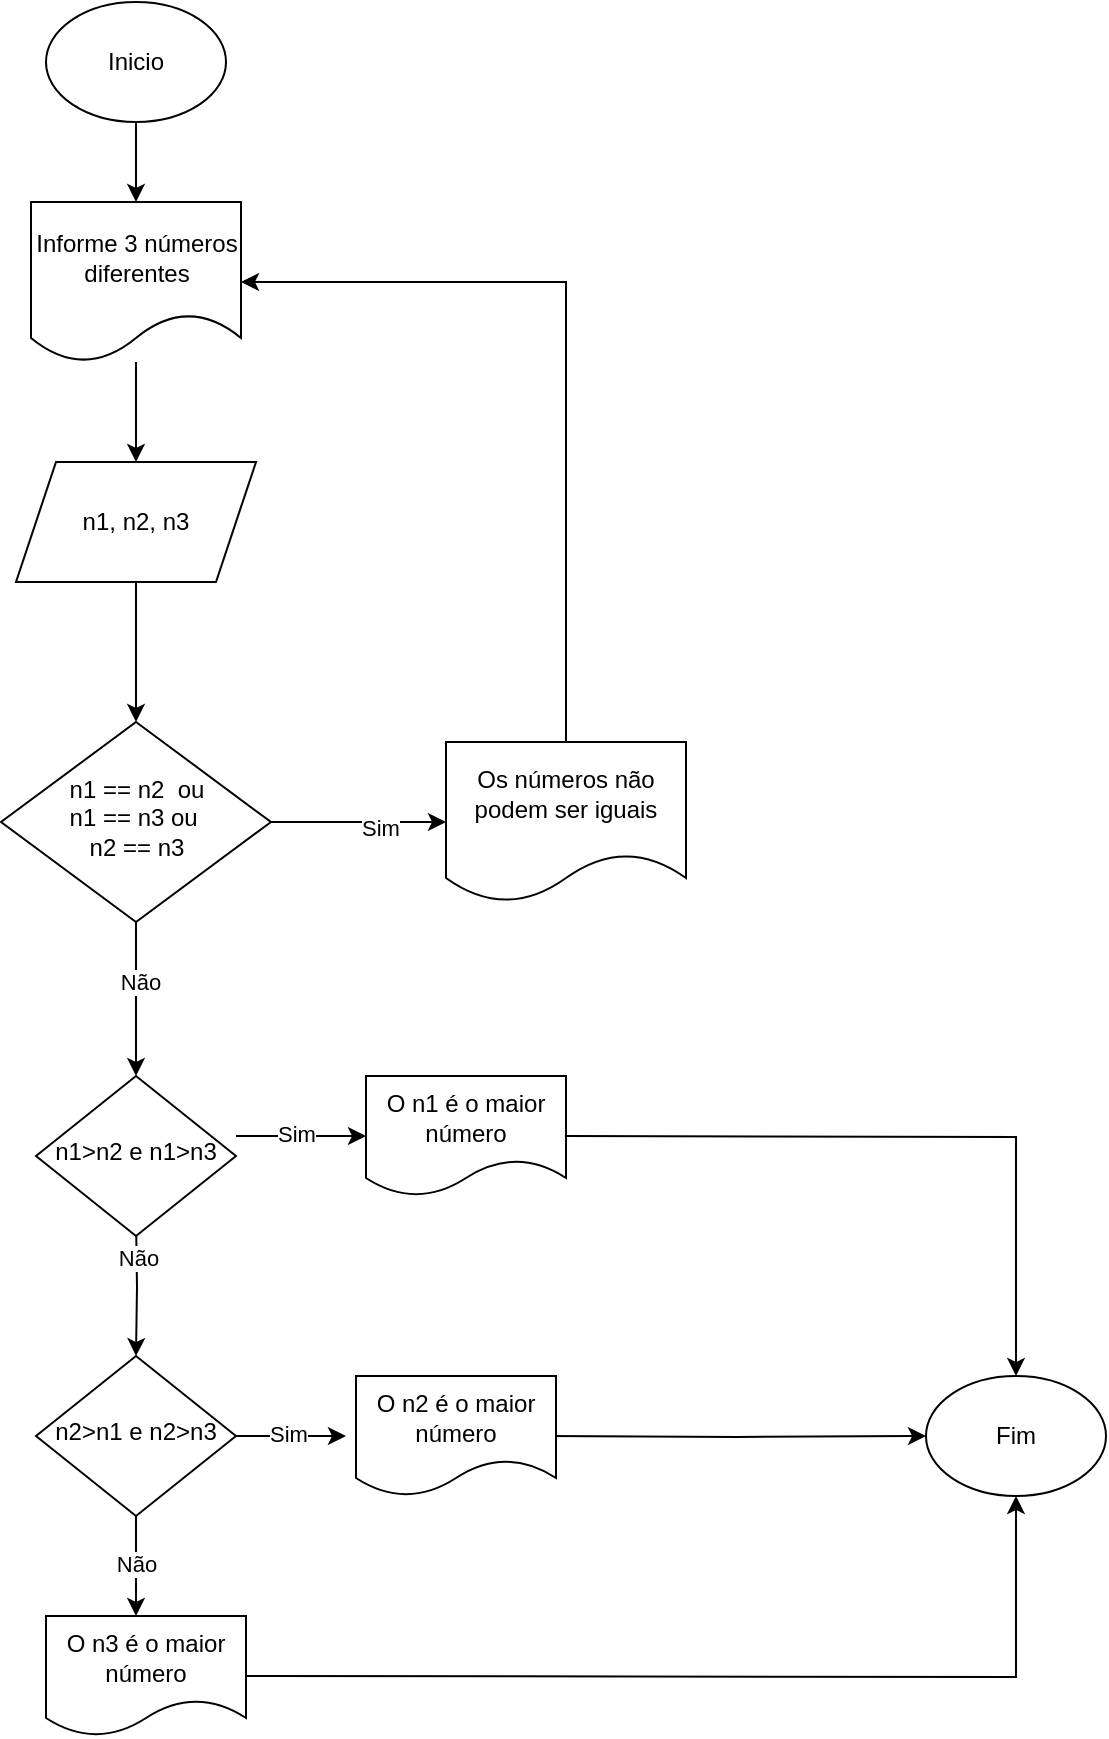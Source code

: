 <mxfile version="21.6.8" type="github">
  <diagram id="C5RBs43oDa-KdzZeNtuy" name="Page-1">
    <mxGraphModel dx="1398" dy="808" grid="1" gridSize="10" guides="1" tooltips="1" connect="1" arrows="1" fold="1" page="1" pageScale="1" pageWidth="827" pageHeight="1169" math="0" shadow="0">
      <root>
        <mxCell id="WIyWlLk6GJQsqaUBKTNV-0" />
        <mxCell id="WIyWlLk6GJQsqaUBKTNV-1" parent="WIyWlLk6GJQsqaUBKTNV-0" />
        <mxCell id="OdCEJefWjtIB7EQgrjxX-5" value="" style="edgeStyle=orthogonalEdgeStyle;rounded=0;orthogonalLoop=1;jettySize=auto;html=1;" parent="WIyWlLk6GJQsqaUBKTNV-1" target="WIyWlLk6GJQsqaUBKTNV-10" edge="1">
          <mxGeometry relative="1" as="geometry">
            <mxPoint x="225" y="677" as="sourcePoint" />
          </mxGeometry>
        </mxCell>
        <mxCell id="OdCEJefWjtIB7EQgrjxX-6" value="Não" style="edgeLabel;html=1;align=center;verticalAlign=middle;resizable=0;points=[];" parent="OdCEJefWjtIB7EQgrjxX-5" vertex="1" connectable="0">
          <mxGeometry x="-0.424" relative="1" as="geometry">
            <mxPoint as="offset" />
          </mxGeometry>
        </mxCell>
        <mxCell id="OdCEJefWjtIB7EQgrjxX-10" value="" style="edgeStyle=orthogonalEdgeStyle;rounded=0;orthogonalLoop=1;jettySize=auto;html=1;" parent="WIyWlLk6GJQsqaUBKTNV-1" edge="1">
          <mxGeometry relative="1" as="geometry">
            <mxPoint x="340" y="637" as="targetPoint" />
            <mxPoint x="275.0" y="637" as="sourcePoint" />
          </mxGeometry>
        </mxCell>
        <mxCell id="OdCEJefWjtIB7EQgrjxX-11" value="Sim" style="edgeLabel;html=1;align=center;verticalAlign=middle;resizable=0;points=[];" parent="OdCEJefWjtIB7EQgrjxX-10" vertex="1" connectable="0">
          <mxGeometry x="-0.072" y="1" relative="1" as="geometry">
            <mxPoint as="offset" />
          </mxGeometry>
        </mxCell>
        <mxCell id="WIyWlLk6GJQsqaUBKTNV-6" value="n1&amp;gt;n2 e n1&amp;gt;n3" style="rhombus;whiteSpace=wrap;html=1;shadow=0;fontFamily=Helvetica;fontSize=12;align=center;strokeWidth=1;spacing=6;spacingTop=-4;" parent="WIyWlLk6GJQsqaUBKTNV-1" vertex="1">
          <mxGeometry x="175" y="607" width="100" height="80" as="geometry" />
        </mxCell>
        <mxCell id="OdCEJefWjtIB7EQgrjxX-13" value="" style="edgeStyle=orthogonalEdgeStyle;rounded=0;orthogonalLoop=1;jettySize=auto;html=1;" parent="WIyWlLk6GJQsqaUBKTNV-1" source="WIyWlLk6GJQsqaUBKTNV-10" edge="1">
          <mxGeometry relative="1" as="geometry">
            <mxPoint x="330" y="787" as="targetPoint" />
          </mxGeometry>
        </mxCell>
        <mxCell id="OdCEJefWjtIB7EQgrjxX-21" value="Sim" style="edgeLabel;html=1;align=center;verticalAlign=middle;resizable=0;points=[];" parent="OdCEJefWjtIB7EQgrjxX-13" vertex="1" connectable="0">
          <mxGeometry x="-0.085" y="1" relative="1" as="geometry">
            <mxPoint as="offset" />
          </mxGeometry>
        </mxCell>
        <mxCell id="OdCEJefWjtIB7EQgrjxX-20" value="" style="edgeStyle=orthogonalEdgeStyle;rounded=0;orthogonalLoop=1;jettySize=auto;html=1;" parent="WIyWlLk6GJQsqaUBKTNV-1" source="WIyWlLk6GJQsqaUBKTNV-10" edge="1">
          <mxGeometry relative="1" as="geometry">
            <mxPoint x="225.0" y="877" as="targetPoint" />
          </mxGeometry>
        </mxCell>
        <mxCell id="OdCEJefWjtIB7EQgrjxX-22" value="Não" style="edgeLabel;html=1;align=center;verticalAlign=middle;resizable=0;points=[];" parent="OdCEJefWjtIB7EQgrjxX-20" vertex="1" connectable="0">
          <mxGeometry x="-0.06" relative="1" as="geometry">
            <mxPoint as="offset" />
          </mxGeometry>
        </mxCell>
        <mxCell id="WIyWlLk6GJQsqaUBKTNV-10" value="n2&amp;gt;n1 e n2&amp;gt;n3" style="rhombus;whiteSpace=wrap;html=1;shadow=0;fontFamily=Helvetica;fontSize=12;align=center;strokeWidth=1;spacing=6;spacingTop=-4;" parent="WIyWlLk6GJQsqaUBKTNV-1" vertex="1">
          <mxGeometry x="175" y="747" width="100" height="80" as="geometry" />
        </mxCell>
        <mxCell id="eAP-sdiaM-zoZg_Ex3EL-11" value="" style="edgeStyle=orthogonalEdgeStyle;rounded=0;orthogonalLoop=1;jettySize=auto;html=1;" edge="1" parent="WIyWlLk6GJQsqaUBKTNV-1" source="OdCEJefWjtIB7EQgrjxX-0" target="eAP-sdiaM-zoZg_Ex3EL-0">
          <mxGeometry relative="1" as="geometry" />
        </mxCell>
        <mxCell id="OdCEJefWjtIB7EQgrjxX-0" value="Inicio" style="ellipse;whiteSpace=wrap;html=1;" parent="WIyWlLk6GJQsqaUBKTNV-1" vertex="1">
          <mxGeometry x="180" y="70" width="90" height="60" as="geometry" />
        </mxCell>
        <mxCell id="eAP-sdiaM-zoZg_Ex3EL-4" value="" style="edgeStyle=orthogonalEdgeStyle;rounded=0;orthogonalLoop=1;jettySize=auto;html=1;" edge="1" parent="WIyWlLk6GJQsqaUBKTNV-1" source="OdCEJefWjtIB7EQgrjxX-1" target="eAP-sdiaM-zoZg_Ex3EL-3">
          <mxGeometry relative="1" as="geometry" />
        </mxCell>
        <mxCell id="OdCEJefWjtIB7EQgrjxX-1" value="n1, n2, n3" style="shape=parallelogram;perimeter=parallelogramPerimeter;whiteSpace=wrap;html=1;fixedSize=1;" parent="WIyWlLk6GJQsqaUBKTNV-1" vertex="1">
          <mxGeometry x="165" y="300" width="120" height="60" as="geometry" />
        </mxCell>
        <mxCell id="OdCEJefWjtIB7EQgrjxX-25" value="" style="edgeStyle=orthogonalEdgeStyle;rounded=0;orthogonalLoop=1;jettySize=auto;html=1;entryX=0.5;entryY=0;entryDx=0;entryDy=0;" parent="WIyWlLk6GJQsqaUBKTNV-1" target="OdCEJefWjtIB7EQgrjxX-19" edge="1">
          <mxGeometry relative="1" as="geometry">
            <mxPoint x="440" y="637" as="sourcePoint" />
            <mxPoint x="510" y="637" as="targetPoint" />
          </mxGeometry>
        </mxCell>
        <mxCell id="OdCEJefWjtIB7EQgrjxX-24" value="" style="edgeStyle=orthogonalEdgeStyle;rounded=0;orthogonalLoop=1;jettySize=auto;html=1;entryX=0;entryY=0.5;entryDx=0;entryDy=0;" parent="WIyWlLk6GJQsqaUBKTNV-1" target="OdCEJefWjtIB7EQgrjxX-19" edge="1">
          <mxGeometry relative="1" as="geometry">
            <mxPoint x="430" y="787" as="sourcePoint" />
            <mxPoint x="510" y="787" as="targetPoint" />
          </mxGeometry>
        </mxCell>
        <mxCell id="OdCEJefWjtIB7EQgrjxX-23" value="" style="edgeStyle=orthogonalEdgeStyle;rounded=0;orthogonalLoop=1;jettySize=auto;html=1;" parent="WIyWlLk6GJQsqaUBKTNV-1" target="OdCEJefWjtIB7EQgrjxX-19" edge="1">
          <mxGeometry relative="1" as="geometry">
            <mxPoint x="275.0" y="907" as="sourcePoint" />
          </mxGeometry>
        </mxCell>
        <mxCell id="OdCEJefWjtIB7EQgrjxX-19" value="Fim" style="ellipse;whiteSpace=wrap;html=1;" parent="WIyWlLk6GJQsqaUBKTNV-1" vertex="1">
          <mxGeometry x="620" y="757" width="90" height="60" as="geometry" />
        </mxCell>
        <mxCell id="OdCEJefWjtIB7EQgrjxX-26" value="O n1 é o maior número" style="shape=document;whiteSpace=wrap;html=1;boundedLbl=1;" parent="WIyWlLk6GJQsqaUBKTNV-1" vertex="1">
          <mxGeometry x="340" y="607" width="100" height="60" as="geometry" />
        </mxCell>
        <mxCell id="OdCEJefWjtIB7EQgrjxX-27" value="O n2 é o maior número" style="shape=document;whiteSpace=wrap;html=1;boundedLbl=1;" parent="WIyWlLk6GJQsqaUBKTNV-1" vertex="1">
          <mxGeometry x="335" y="757" width="100" height="60" as="geometry" />
        </mxCell>
        <mxCell id="OdCEJefWjtIB7EQgrjxX-28" value="O n3 é o maior número" style="shape=document;whiteSpace=wrap;html=1;boundedLbl=1;" parent="WIyWlLk6GJQsqaUBKTNV-1" vertex="1">
          <mxGeometry x="180" y="877" width="100" height="60" as="geometry" />
        </mxCell>
        <mxCell id="eAP-sdiaM-zoZg_Ex3EL-1" value="" style="edgeStyle=orthogonalEdgeStyle;rounded=0;orthogonalLoop=1;jettySize=auto;html=1;" edge="1" parent="WIyWlLk6GJQsqaUBKTNV-1" source="eAP-sdiaM-zoZg_Ex3EL-0" target="OdCEJefWjtIB7EQgrjxX-1">
          <mxGeometry relative="1" as="geometry" />
        </mxCell>
        <mxCell id="eAP-sdiaM-zoZg_Ex3EL-0" value="Informe 3 números diferentes" style="shape=document;whiteSpace=wrap;html=1;boundedLbl=1;" vertex="1" parent="WIyWlLk6GJQsqaUBKTNV-1">
          <mxGeometry x="172.5" y="170" width="105" height="80" as="geometry" />
        </mxCell>
        <mxCell id="eAP-sdiaM-zoZg_Ex3EL-6" value="" style="edgeStyle=orthogonalEdgeStyle;rounded=0;orthogonalLoop=1;jettySize=auto;html=1;" edge="1" parent="WIyWlLk6GJQsqaUBKTNV-1" source="eAP-sdiaM-zoZg_Ex3EL-3" target="eAP-sdiaM-zoZg_Ex3EL-5">
          <mxGeometry relative="1" as="geometry" />
        </mxCell>
        <mxCell id="eAP-sdiaM-zoZg_Ex3EL-8" value="Sim" style="edgeLabel;html=1;align=center;verticalAlign=middle;resizable=0;points=[];" vertex="1" connectable="0" parent="eAP-sdiaM-zoZg_Ex3EL-6">
          <mxGeometry x="0.239" y="-3" relative="1" as="geometry">
            <mxPoint as="offset" />
          </mxGeometry>
        </mxCell>
        <mxCell id="eAP-sdiaM-zoZg_Ex3EL-9" value="" style="edgeStyle=orthogonalEdgeStyle;rounded=0;orthogonalLoop=1;jettySize=auto;html=1;" edge="1" parent="WIyWlLk6GJQsqaUBKTNV-1" source="eAP-sdiaM-zoZg_Ex3EL-3" target="WIyWlLk6GJQsqaUBKTNV-6">
          <mxGeometry relative="1" as="geometry" />
        </mxCell>
        <mxCell id="eAP-sdiaM-zoZg_Ex3EL-10" value="Não" style="edgeLabel;html=1;align=center;verticalAlign=middle;resizable=0;points=[];" vertex="1" connectable="0" parent="eAP-sdiaM-zoZg_Ex3EL-9">
          <mxGeometry x="-0.221" y="2" relative="1" as="geometry">
            <mxPoint as="offset" />
          </mxGeometry>
        </mxCell>
        <mxCell id="eAP-sdiaM-zoZg_Ex3EL-3" value="n1 == n2&amp;nbsp; ou&lt;br&gt;n1 == n3 ou&amp;nbsp;&lt;br&gt;n2 == n3" style="rhombus;whiteSpace=wrap;html=1;shadow=0;fontFamily=Helvetica;fontSize=12;align=center;strokeWidth=1;spacing=6;spacingTop=-4;" vertex="1" parent="WIyWlLk6GJQsqaUBKTNV-1">
          <mxGeometry x="157.5" y="430" width="135" height="100" as="geometry" />
        </mxCell>
        <mxCell id="eAP-sdiaM-zoZg_Ex3EL-7" style="edgeStyle=orthogonalEdgeStyle;rounded=0;orthogonalLoop=1;jettySize=auto;html=1;entryX=1;entryY=0.5;entryDx=0;entryDy=0;" edge="1" parent="WIyWlLk6GJQsqaUBKTNV-1" source="eAP-sdiaM-zoZg_Ex3EL-5" target="eAP-sdiaM-zoZg_Ex3EL-0">
          <mxGeometry relative="1" as="geometry">
            <Array as="points">
              <mxPoint x="440" y="210" />
            </Array>
          </mxGeometry>
        </mxCell>
        <mxCell id="eAP-sdiaM-zoZg_Ex3EL-5" value="Os números não podem ser iguais" style="shape=document;whiteSpace=wrap;html=1;boundedLbl=1;shadow=0;strokeWidth=1;spacing=6;spacingTop=-4;" vertex="1" parent="WIyWlLk6GJQsqaUBKTNV-1">
          <mxGeometry x="380" y="440" width="120" height="80" as="geometry" />
        </mxCell>
      </root>
    </mxGraphModel>
  </diagram>
</mxfile>
